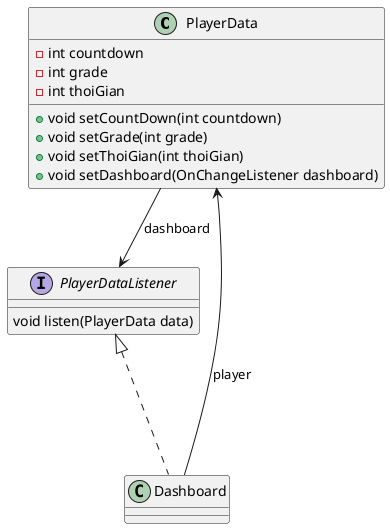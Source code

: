 @startuml
'https://plantuml.com/class-diagram

class PlayerData{
    - int countdown
    - int grade
    - int thoiGian
    + void setCountDown(int countdown)
    + void setGrade(int grade)
    + void setThoiGian(int thoiGian)
    + void setDashboard(OnChangeListener dashboard)
}

class Dashboard
interface PlayerDataListener{
    void listen(PlayerData data)
}

PlayerDataListener <|... Dashboard
Dashboard --> PlayerData:player
PlayerData --> PlayerDataListener:dashboard

@enduml